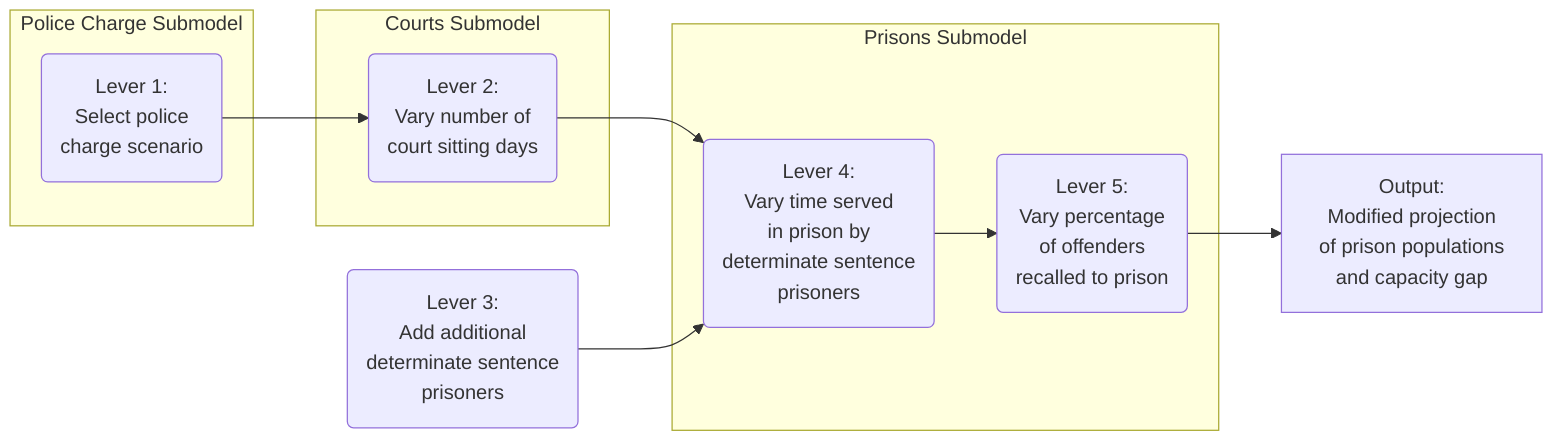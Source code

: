 flowchart LR

  A("Lever 1: <br> Select police <br> charge scenario")
  B("Lever 2: <br> Vary number of <br> court sitting days")
  C("Lever 3: <br> Add additional <br> determinate sentence <br> prisoners")
  D("Lever 4: <br> Vary time served <br> in prison by <br> determinate sentence <br> prisoners")
  E("Lever 5: <br> Vary percentage <br> of offenders <br> recalled to prison")
  F["Output: <br> Modified projection <br> of prison populations <br> and capacity gap"]
  
  
  subgraph policechargemodellingsubgraph["Police Charge Submodel"]
    direction TB
    A
  end
  
  subgraph courtsmodellingsubgraph["Courts Submodel"]
    direction TB
    B
  end
  
  A--> B
  B --> D
  C --> D
  
  subgraph prisonsmodellingsubgraph["Prisons Submodel"]
    direction TB
    D --> E
  end
  
  E --> F
  
  class A nodeMoJBlack
  class B nodeMoJCoreGreen
  class C nodeMoJCoreGrey
  class D,E nodeMoJCoreOrange
  class F nodeMoJBrightGrey
  
  class policechargemodellingsubgraph subgraphMoJBlack;
  class courtsmodellingsubgraph subgraphMoJCoreGreen;
  class prisonsmodellingsubgraph subgraphMoJCoreOrange;
  
  click A "#lever-select-police-charge-scenario" "Details on selecting a police charge scenario"
  click B "#lever-vary-number-of-court-sitting-days" "Details on varying the number of courts sitting days"
  click C "#lever-add-additional-determinate-sentence-prisoners" "Details on adding additional determinate sentence prisoners"
  click D "#lever-vary-time-served-in-prison-by-determinate-sentence-prisoners" "Details on varying the time served in prison by determinate sentence prisoners"
  click E "#lever-vary-percentage-of-offenders-recalled-to-prison" "Details on varying the percentage of offenders recalled to prison"